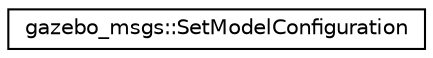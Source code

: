 digraph "Graphical Class Hierarchy"
{
  edge [fontname="Helvetica",fontsize="10",labelfontname="Helvetica",labelfontsize="10"];
  node [fontname="Helvetica",fontsize="10",shape=record];
  rankdir="LR";
  Node1 [label="gazebo_msgs::SetModelConfiguration",height=0.2,width=0.4,color="black", fillcolor="white", style="filled",URL="$classgazebo__msgs_1_1_set_model_configuration.html"];
}

